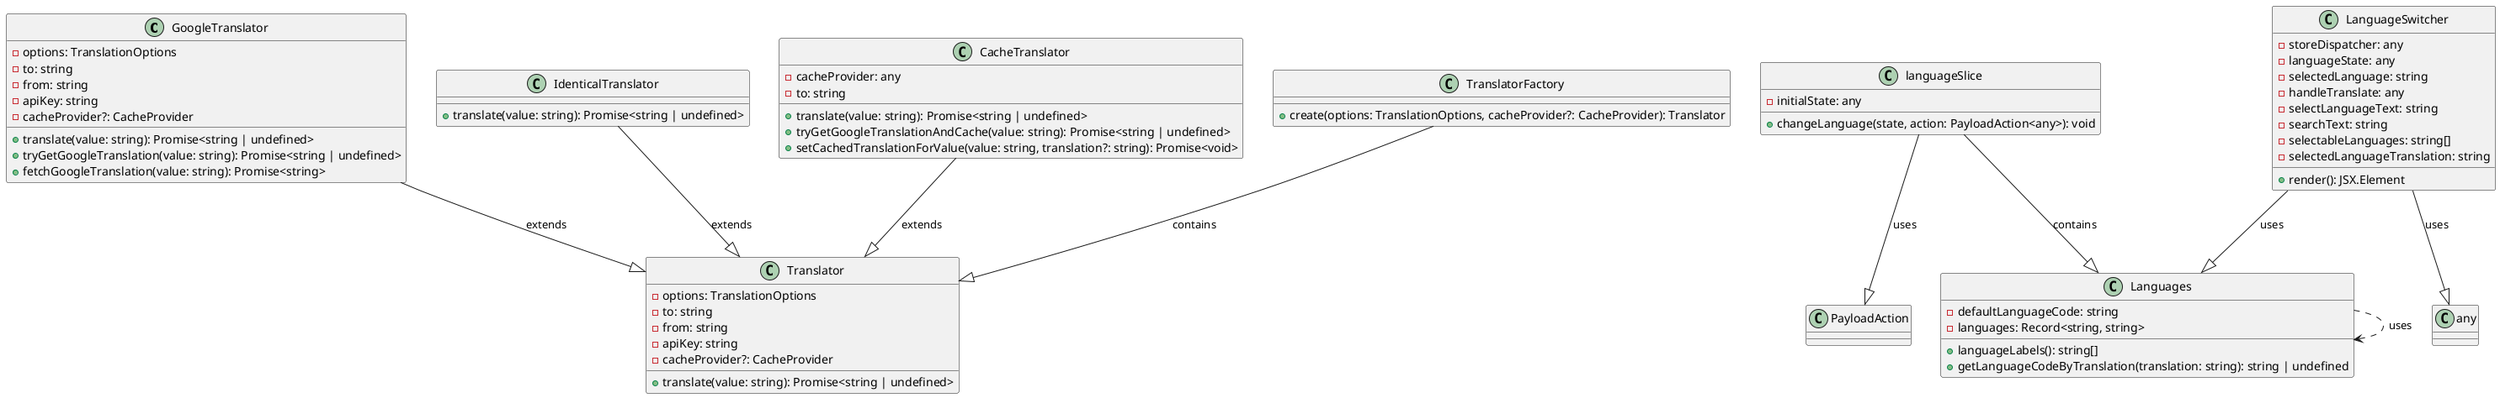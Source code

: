 @startuml Translator

class GoogleTranslator {
  - options: TranslationOptions
  - to: string
  - from: string
  - apiKey: string
  - cacheProvider?: CacheProvider

  + translate(value: string): Promise<string | undefined>
  + tryGetGoogleTranslation(value: string): Promise<string | undefined>
  + fetchGoogleTranslation(value: string): Promise<string>
}

class Translator {
  - options: TranslationOptions
  - to: string
  - from: string
  - apiKey: string
  - cacheProvider?: CacheProvider

  + translate(value: string): Promise<string | undefined>
}

class IdenticalTranslator {
  + translate(value: string): Promise<string | undefined>
}

class Languages {
  - defaultLanguageCode: string
  - languages: Record<string, string>
  + languageLabels(): string[]
  + getLanguageCodeByTranslation(translation: string): string | undefined
}

class languageSlice {
  - initialState: any
  + changeLanguage(state, action: PayloadAction<any>): void
}

class LanguageSwitcher {
  - storeDispatcher: any
  - languageState: any
  - selectedLanguage: string
  - handleTranslate: any
  - selectLanguageText: string
  - searchText: string
  - selectableLanguages: string[]
  - selectedLanguageTranslation: string

  + render(): JSX.Element
}

class CacheTranslator {
  - cacheProvider: any
  - to: string

  + translate(value: string): Promise<string | undefined>
  + tryGetGoogleTranslationAndCache(value: string): Promise<string | undefined>
  + setCachedTranslationForValue(value: string, translation?: string): Promise<void>
}

class TranslatorFactory {
  + create(options: TranslationOptions, cacheProvider?: CacheProvider): Translator
}

Languages ..> Languages: uses

languageSlice --|> Languages: contains
languageSlice --|> PayloadAction: uses

LanguageSwitcher --|> Languages: uses
LanguageSwitcher --|> any: uses

GoogleTranslator --|> Translator: extends
IdenticalTranslator --|> Translator: extends
CacheTranslator --|> Translator: extends

TranslatorFactory --|> Translator: contains

@enduml
